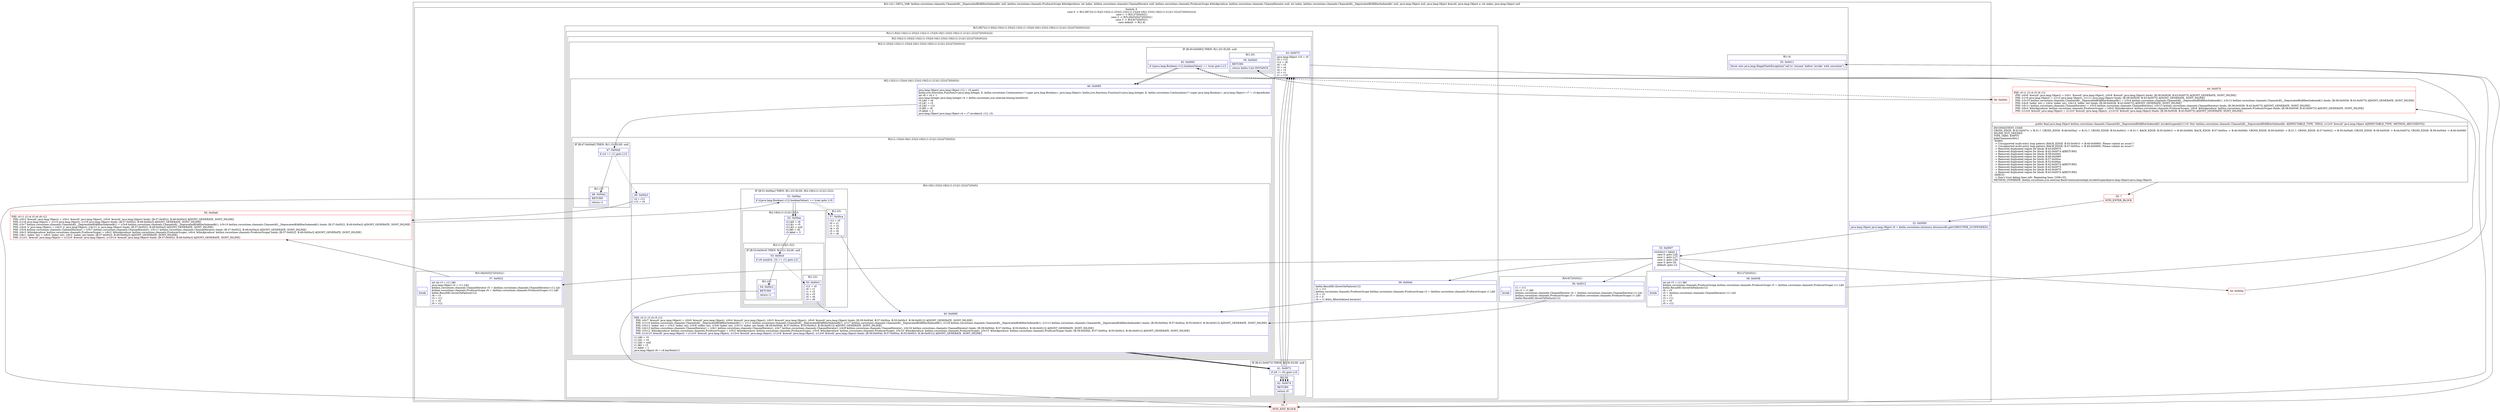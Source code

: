 digraph "CFG forkotlinx.coroutines.channels.ChannelsKt__DeprecatedKt$filterIndexed$1.invokeSuspend(Ljava\/lang\/Object;)Ljava\/lang\/Object;" {
subgraph cluster_Region_391697679 {
label = "R(2:1|2) | DECL_VAR: kotlinx.coroutines.channels.ChannelsKt__DeprecatedKt$filterIndexed$1 null, kotlinx.coroutines.channels.ProducerScope $this$produce, int index, kotlinx.coroutines.channels.ChannelIterator null, kotlinx.coroutines.channels.ProducerScope $this$produce, kotlinx.coroutines.channels.ChannelIterator null, int index, kotlinx.coroutines.channels.ChannelsKt__DeprecatedKt$filterIndexed$1 null, java.lang.Object null, java.lang.Object $result, java.lang.Object e, int index, java.lang.Object null\l";
node [shape=record,color=blue];
Node_32 [shape=record,label="{32\:\ 0x0000|java.lang.Object java.lang.Object r0 = kotlin.coroutines.intrinsics.IntrinsicsKt.getCOROUTINE_SUSPENDED()\l}"];
subgraph cluster_SwitchRegion_1543870384 {
label = "Switch: 5
 case 0 -> R(3:28|7|(2:(1:9)|(2:10|(2:(1:25)|(2:13|(2:(1:15)|(4:16|(1:23)(2:19|(2:(1:21)|(1:22)))|7|(0)(0))))))))
 case 1 -> R(3:27|(0)(0)|1)
 case 2 -> R(5:26|(0)(0)|7|(0)(0)|1)
 case 3 -> R(4:6|7|(0)(0)|1)
 case default -> R(1:4)";
node [shape=record,color=blue];
Node_33 [shape=record,label="{33\:\ 0x0007|switch(r11.label) \{\l    case 0: goto L28;\l    case 1: goto L27;\l    case 2: goto L26;\l    case 3: goto L6;\l    default: goto L3;\l\}\l}"];
subgraph cluster_Region_349969643 {
label = "R(3:28|7|(2:(1:9)|(2:10|(2:(1:25)|(2:13|(2:(1:15)|(4:16|(1:23)(2:19|(2:(1:21)|(1:22)))|7|(0)(0))))))))";
node [shape=record,color=blue];
Node_39 [shape=record,label="{39\:\ 0x004d|kotlin.ResultKt.throwOnFailure(r12)\lr1 = r11\lkotlinx.coroutines.channels.ProducerScope kotlinx.coroutines.channels.ProducerScope r3 = (kotlinx.coroutines.channels.ProducerScope) r1.L$0\lr5 = r3\lr3 = 0\lr4 = r1.$this_filterIndexed.iterator()\l}"];
Node_40 [shape=record,label="{40\:\ 0x0060|PHI: r0 r1 r3 r4 r5 r12 \l  PHI: (r0v7 '$result' java.lang.Object) = (r0v0 '$result' java.lang.Object), (r0v4 '$result' java.lang.Object), (r0v5 '$result' java.lang.Object), (r0v0 '$result' java.lang.Object) binds: [B:39:0x004d, B:57:0x00ca, B:55:0x00c3, B:36:0x0012] A[DONT_GENERATE, DONT_INLINE]\l  PHI: (r1v10 kotlinx.coroutines.channels.ChannelsKt__DeprecatedKt$filterIndexed$1) = (r1v1 kotlinx.coroutines.channels.ChannelsKt__DeprecatedKt$filterIndexed$1), (r1v7 kotlinx.coroutines.channels.ChannelsKt__DeprecatedKt$filterIndexed$1), (r1v8 kotlinx.coroutines.channels.ChannelsKt__DeprecatedKt$filterIndexed$1), (r1v12 kotlinx.coroutines.channels.ChannelsKt__DeprecatedKt$filterIndexed$1) binds: [B:39:0x004d, B:57:0x00ca, B:55:0x00c3, B:36:0x0012] A[DONT_GENERATE, DONT_INLINE]\l  PHI: (r3v11 'index' int) = (r3v2 'index' int), (r3v8 'index' int), (r3v9 'index' int), (r3v13 'index' int) binds: [B:39:0x004d, B:57:0x00ca, B:55:0x00c3, B:36:0x0012] A[DONT_GENERATE, DONT_INLINE]\l  PHI: (r4v13 kotlinx.coroutines.channels.ChannelIterator) = (r4v1 kotlinx.coroutines.channels.ChannelIterator), (r4v7 kotlinx.coroutines.channels.ChannelIterator), (r4v8 kotlinx.coroutines.channels.ChannelIterator), (r4v16 kotlinx.coroutines.channels.ChannelIterator) binds: [B:39:0x004d, B:57:0x00ca, B:55:0x00c3, B:36:0x0012] A[DONT_GENERATE, DONT_INLINE]\l  PHI: (r5v12 '$this$produce' kotlinx.coroutines.channels.ProducerScope) = (r5v2 '$this$produce' kotlinx.coroutines.channels.ProducerScope), (r5v9 '$this$produce' kotlinx.coroutines.channels.ProducerScope), (r5v10 '$this$produce' kotlinx.coroutines.channels.ProducerScope), (r5v15 '$this$produce' kotlinx.coroutines.channels.ProducerScope) binds: [B:39:0x004d, B:57:0x00ca, B:55:0x00c3, B:36:0x0012] A[DONT_GENERATE, DONT_INLINE]\l  PHI: (r12v15 '$result' java.lang.Object) = (r12v0 '$result' java.lang.Object), (r12v4 '$result' java.lang.Object), (r12v8 '$result' java.lang.Object), (r12v0 '$result' java.lang.Object) binds: [B:39:0x004d, B:57:0x00ca, B:55:0x00c3, B:36:0x0012] A[DONT_GENERATE, DONT_INLINE]\l|r1.L$0 = r5\lr1.L$1 = r4\lr1.L$2 = null\lr1.I$0 = r3\lr1.label = 1\ljava.lang.Object r6 = r4.hasNext(r1)\l}"];
subgraph cluster_Region_1788860317 {
label = "R(2:(1:9)|(2:10|(2:(1:25)|(2:13|(2:(1:15)|(4:16|(1:23)(2:19|(2:(1:21)|(1:22)))|7|(0)(0)))))))";
node [shape=record,color=blue];
subgraph cluster_IfRegion_1950457473 {
label = "IF [B:41:0x0072] THEN: R(1:9) ELSE: null";
node [shape=record,color=blue];
Node_41 [shape=record,label="{41\:\ 0x0072|if (r6 != r0) goto L10\l}"];
subgraph cluster_Region_2124282524 {
label = "R(1:9)";
node [shape=record,color=blue];
Node_42 [shape=record,label="{42\:\ 0x0074|RETURN\l|return r0\l}"];
}
}
subgraph cluster_Region_200960530 {
label = "R(2:10|(2:(1:25)|(2:13|(2:(1:15)|(4:16|(1:23)(2:19|(2:(1:21)|(1:22)))|7|(0)(0))))))";
node [shape=record,color=blue];
Node_43 [shape=record,label="{43\:\ 0x0075|java.lang.Object r10 = r0\lr0 = r12\lr12 = r6\lr6 = r5\lr5 = r4\lr4 = r3\lr3 = r1\lr1 = r10\l}"];
subgraph cluster_Region_641760325 {
label = "R(2:(1:25)|(2:13|(2:(1:15)|(4:16|(1:23)(2:19|(2:(1:21)|(1:22)))|7|(0)(0)))))";
node [shape=record,color=blue];
subgraph cluster_IfRegion_1428461305 {
label = "IF [B:45:0x0083] THEN: R(1:25) ELSE: null";
node [shape=record,color=blue];
Node_45 [shape=record,label="{45\:\ 0x0083|if (((java.lang.Boolean) r12).booleanValue() == true) goto L13\l}"];
subgraph cluster_Region_627844090 {
label = "R(1:25)";
node [shape=record,color=blue];
Node_59 [shape=record,label="{59\:\ 0x00d3|RETURN\l|return kotlin.Unit.INSTANCE\l}"];
}
}
subgraph cluster_Region_989934522 {
label = "R(2:13|(2:(1:15)|(4:16|(1:23)(2:19|(2:(1:21)|(1:22)))|7|(0)(0))))";
node [shape=record,color=blue];
Node_46 [shape=record,label="{46\:\ 0x0085|java.lang.Object java.lang.Object r12 = r5.next()\lkotlin.jvm.functions.Function3\<java.lang.Integer, E, kotlin.coroutines.Continuation\<? super java.lang.Boolean\>, java.lang.Object\> kotlin.jvm.functions.Function3\<java.lang.Integer, E, kotlin.coroutines.Continuation\<? super java.lang.Boolean\>, java.lang.Object\> r7 = r3.$predicate\lint r8 = r4 + 1\ljava.lang.Integer java.lang.Integer r4 = kotlin.coroutines.jvm.internal.boxing.boxInt(r4)\lr3.L$0 = r6\lr3.L$1 = r5\lr3.L$2 = r12\lr3.I$0 = r8\lr3.label = 2\ljava.lang.Object java.lang.Object r4 = r7.invoke(r4, r12, r3)\l}"];
subgraph cluster_Region_836451317 {
label = "R(2:(1:15)|(4:16|(1:23)(2:19|(2:(1:21)|(1:22)))|7|(0)(0)))";
node [shape=record,color=blue];
subgraph cluster_IfRegion_1338923893 {
label = "IF [B:47:0x00a0] THEN: R(1:15) ELSE: null";
node [shape=record,color=blue];
Node_47 [shape=record,label="{47\:\ 0x00a0|if (r4 == r1) goto L15\l}"];
subgraph cluster_Region_350018527 {
label = "R(1:15)";
node [shape=record,color=blue];
Node_48 [shape=record,label="{48\:\ 0x00a2|RETURN\l|return r1\l}"];
}
}
subgraph cluster_Region_87905518 {
label = "R(4:16|(1:23)(2:19|(2:(1:21)|(1:22)))|7|(0)(0))";
node [shape=record,color=blue];
Node_49 [shape=record,label="{49\:\ 0x00a3|r4 = r12\lr12 = r4\l}"];
subgraph cluster_IfRegion_1706956003 {
label = "IF [B:51:0x00ac] THEN: R(1:23) ELSE: R(2:19|(2:(1:21)|(1:22)))";
node [shape=record,color=blue];
Node_51 [shape=record,label="{51\:\ 0x00ac|if (((java.lang.Boolean) r12).booleanValue() == true) goto L19\l}"];
subgraph cluster_Region_1359523983 {
label = "R(1:23)";
node [shape=record,color=blue];
Node_57 [shape=record,label="{57\:\ 0x00ca|r12 = r0\lr0 = r1\lr1 = r3\lr4 = r5\lr5 = r6\lr3 = r8\l}"];
}
subgraph cluster_Region_562661469 {
label = "R(2:19|(2:(1:21)|(1:22)))";
node [shape=record,color=blue];
Node_52 [shape=record,label="{52\:\ 0x00ae|r3.L$0 = r6\lr3.L$1 = r5\lr3.L$2 = null\lr3.I$0 = r8\lr3.label = 3\l}"];
subgraph cluster_Region_1239747338 {
label = "R(2:(1:21)|(1:22))";
node [shape=record,color=blue];
subgraph cluster_IfRegion_991245258 {
label = "IF [B:53:0x00c0] THEN: R(1:21) ELSE: null";
node [shape=record,color=blue];
Node_53 [shape=record,label="{53\:\ 0x00c0|if (r6.send(r4, r3) == r1) goto L21\l}"];
subgraph cluster_Region_773398855 {
label = "R(1:21)";
node [shape=record,color=blue];
Node_54 [shape=record,label="{54\:\ 0x00c2|RETURN\l|return r1\l}"];
}
}
subgraph cluster_Region_359916729 {
label = "R(1:22)";
node [shape=record,color=blue];
Node_55 [shape=record,label="{55\:\ 0x00c3|r12 = r0\lr0 = r1\lr1 = r3\lr4 = r5\lr5 = r6\lr3 = r8\l}"];
}
}
}
}
Node_40 [shape=record,label="{40\:\ 0x0060|PHI: r0 r1 r3 r4 r5 r12 \l  PHI: (r0v7 '$result' java.lang.Object) = (r0v0 '$result' java.lang.Object), (r0v4 '$result' java.lang.Object), (r0v5 '$result' java.lang.Object), (r0v0 '$result' java.lang.Object) binds: [B:39:0x004d, B:57:0x00ca, B:55:0x00c3, B:36:0x0012] A[DONT_GENERATE, DONT_INLINE]\l  PHI: (r1v10 kotlinx.coroutines.channels.ChannelsKt__DeprecatedKt$filterIndexed$1) = (r1v1 kotlinx.coroutines.channels.ChannelsKt__DeprecatedKt$filterIndexed$1), (r1v7 kotlinx.coroutines.channels.ChannelsKt__DeprecatedKt$filterIndexed$1), (r1v8 kotlinx.coroutines.channels.ChannelsKt__DeprecatedKt$filterIndexed$1), (r1v12 kotlinx.coroutines.channels.ChannelsKt__DeprecatedKt$filterIndexed$1) binds: [B:39:0x004d, B:57:0x00ca, B:55:0x00c3, B:36:0x0012] A[DONT_GENERATE, DONT_INLINE]\l  PHI: (r3v11 'index' int) = (r3v2 'index' int), (r3v8 'index' int), (r3v9 'index' int), (r3v13 'index' int) binds: [B:39:0x004d, B:57:0x00ca, B:55:0x00c3, B:36:0x0012] A[DONT_GENERATE, DONT_INLINE]\l  PHI: (r4v13 kotlinx.coroutines.channels.ChannelIterator) = (r4v1 kotlinx.coroutines.channels.ChannelIterator), (r4v7 kotlinx.coroutines.channels.ChannelIterator), (r4v8 kotlinx.coroutines.channels.ChannelIterator), (r4v16 kotlinx.coroutines.channels.ChannelIterator) binds: [B:39:0x004d, B:57:0x00ca, B:55:0x00c3, B:36:0x0012] A[DONT_GENERATE, DONT_INLINE]\l  PHI: (r5v12 '$this$produce' kotlinx.coroutines.channels.ProducerScope) = (r5v2 '$this$produce' kotlinx.coroutines.channels.ProducerScope), (r5v9 '$this$produce' kotlinx.coroutines.channels.ProducerScope), (r5v10 '$this$produce' kotlinx.coroutines.channels.ProducerScope), (r5v15 '$this$produce' kotlinx.coroutines.channels.ProducerScope) binds: [B:39:0x004d, B:57:0x00ca, B:55:0x00c3, B:36:0x0012] A[DONT_GENERATE, DONT_INLINE]\l  PHI: (r12v15 '$result' java.lang.Object) = (r12v0 '$result' java.lang.Object), (r12v4 '$result' java.lang.Object), (r12v8 '$result' java.lang.Object), (r12v0 '$result' java.lang.Object) binds: [B:39:0x004d, B:57:0x00ca, B:55:0x00c3, B:36:0x0012] A[DONT_GENERATE, DONT_INLINE]\l|r1.L$0 = r5\lr1.L$1 = r4\lr1.L$2 = null\lr1.I$0 = r3\lr1.label = 1\ljava.lang.Object r6 = r4.hasNext(r1)\l}"];
subgraph cluster_IfRegion_633023006 {
label = "IF [B:41:0x0072] THEN: R(0) ELSE: R(0)";
node [shape=record,color=blue];
Node_41 [shape=record,label="{41\:\ 0x0072|if (r6 != r0) goto L10\l}"];
subgraph cluster_Region_1128239033 {
label = "R(0)";
node [shape=record,color=blue];
}
subgraph cluster_Region_576942479 {
label = "R(0)";
node [shape=record,color=blue];
}
}
}
}
}
}
}
}
}
subgraph cluster_Region_838372688 {
label = "R(3:27|(0)(0)|1)";
node [shape=record,color=blue];
Node_38 [shape=record,label="{38\:\ 0x0038|int int r3 = r11.I$0\lkotlinx.coroutines.channels.ProducerScope kotlinx.coroutines.channels.ProducerScope r5 = (kotlinx.coroutines.channels.ProducerScope) r11.L$0\lkotlin.ResultKt.throwOnFailure(r12)\lr6 = r5\lr5 = (kotlinx.coroutines.channels.ChannelIterator) r11.L$1\lr4 = r3\lr3 = r11\lr1 = r0\lr0 = r12\l}"];
subgraph cluster_IfRegion_813342058 {
label = "IF [B:45:0x0083] THEN: R(0) ELSE: R(0)";
node [shape=record,color=blue];
Node_45 [shape=record,label="{45\:\ 0x0083|if (((java.lang.Boolean) r12).booleanValue() == true) goto L13\l}"];
subgraph cluster_Region_1468956987 {
label = "R(0)";
node [shape=record,color=blue];
}
subgraph cluster_Region_1760792116 {
label = "R(0)";
node [shape=record,color=blue];
}
}
Node_InsnContainer_1361405356 [shape=record,label="{|break\l}"];
}
subgraph cluster_Region_1616500429 {
label = "R(5:26|(0)(0)|7|(0)(0)|1)";
node [shape=record,color=blue];
Node_37 [shape=record,label="{37\:\ 0x0022|int int r3 = r11.I$0\ljava.lang.Object r4 = r11.L$2\lkotlinx.coroutines.channels.ChannelIterator r5 = (kotlinx.coroutines.channels.ChannelIterator) r11.L$1\lkotlinx.coroutines.channels.ProducerScope r6 = (kotlinx.coroutines.channels.ProducerScope) r11.L$0\lkotlin.ResultKt.throwOnFailure(r12)\lr8 = r3\lr3 = r11\lr1 = r0\lr0 = r12\l}"];
subgraph cluster_IfRegion_902837039 {
label = "IF [B:51:0x00ac] THEN: R(0) ELSE: R(0)";
node [shape=record,color=blue];
Node_51 [shape=record,label="{51\:\ 0x00ac|if (((java.lang.Boolean) r12).booleanValue() == true) goto L19\l}"];
subgraph cluster_Region_376761335 {
label = "R(0)";
node [shape=record,color=blue];
}
subgraph cluster_Region_1644315939 {
label = "R(0)";
node [shape=record,color=blue];
}
}
Node_40 [shape=record,label="{40\:\ 0x0060|PHI: r0 r1 r3 r4 r5 r12 \l  PHI: (r0v7 '$result' java.lang.Object) = (r0v0 '$result' java.lang.Object), (r0v4 '$result' java.lang.Object), (r0v5 '$result' java.lang.Object), (r0v0 '$result' java.lang.Object) binds: [B:39:0x004d, B:57:0x00ca, B:55:0x00c3, B:36:0x0012] A[DONT_GENERATE, DONT_INLINE]\l  PHI: (r1v10 kotlinx.coroutines.channels.ChannelsKt__DeprecatedKt$filterIndexed$1) = (r1v1 kotlinx.coroutines.channels.ChannelsKt__DeprecatedKt$filterIndexed$1), (r1v7 kotlinx.coroutines.channels.ChannelsKt__DeprecatedKt$filterIndexed$1), (r1v8 kotlinx.coroutines.channels.ChannelsKt__DeprecatedKt$filterIndexed$1), (r1v12 kotlinx.coroutines.channels.ChannelsKt__DeprecatedKt$filterIndexed$1) binds: [B:39:0x004d, B:57:0x00ca, B:55:0x00c3, B:36:0x0012] A[DONT_GENERATE, DONT_INLINE]\l  PHI: (r3v11 'index' int) = (r3v2 'index' int), (r3v8 'index' int), (r3v9 'index' int), (r3v13 'index' int) binds: [B:39:0x004d, B:57:0x00ca, B:55:0x00c3, B:36:0x0012] A[DONT_GENERATE, DONT_INLINE]\l  PHI: (r4v13 kotlinx.coroutines.channels.ChannelIterator) = (r4v1 kotlinx.coroutines.channels.ChannelIterator), (r4v7 kotlinx.coroutines.channels.ChannelIterator), (r4v8 kotlinx.coroutines.channels.ChannelIterator), (r4v16 kotlinx.coroutines.channels.ChannelIterator) binds: [B:39:0x004d, B:57:0x00ca, B:55:0x00c3, B:36:0x0012] A[DONT_GENERATE, DONT_INLINE]\l  PHI: (r5v12 '$this$produce' kotlinx.coroutines.channels.ProducerScope) = (r5v2 '$this$produce' kotlinx.coroutines.channels.ProducerScope), (r5v9 '$this$produce' kotlinx.coroutines.channels.ProducerScope), (r5v10 '$this$produce' kotlinx.coroutines.channels.ProducerScope), (r5v15 '$this$produce' kotlinx.coroutines.channels.ProducerScope) binds: [B:39:0x004d, B:57:0x00ca, B:55:0x00c3, B:36:0x0012] A[DONT_GENERATE, DONT_INLINE]\l  PHI: (r12v15 '$result' java.lang.Object) = (r12v0 '$result' java.lang.Object), (r12v4 '$result' java.lang.Object), (r12v8 '$result' java.lang.Object), (r12v0 '$result' java.lang.Object) binds: [B:39:0x004d, B:57:0x00ca, B:55:0x00c3, B:36:0x0012] A[DONT_GENERATE, DONT_INLINE]\l|r1.L$0 = r5\lr1.L$1 = r4\lr1.L$2 = null\lr1.I$0 = r3\lr1.label = 1\ljava.lang.Object r6 = r4.hasNext(r1)\l}"];
subgraph cluster_IfRegion_1576406462 {
label = "IF [B:41:0x0072] THEN: R(0) ELSE: R(0)";
node [shape=record,color=blue];
Node_41 [shape=record,label="{41\:\ 0x0072|if (r6 != r0) goto L10\l}"];
subgraph cluster_Region_410014922 {
label = "R(0)";
node [shape=record,color=blue];
}
subgraph cluster_Region_747455904 {
label = "R(0)";
node [shape=record,color=blue];
}
}
Node_InsnContainer_488061077 [shape=record,label="{|break\l}"];
}
subgraph cluster_Region_1758146484 {
label = "R(4:6|7|(0)(0)|1)";
node [shape=record,color=blue];
Node_36 [shape=record,label="{36\:\ 0x0012|r1 = r11\lint r3 = r1.I$0\lkotlinx.coroutines.channels.ChannelIterator r4 = (kotlinx.coroutines.channels.ChannelIterator) r1.L$1\lkotlinx.coroutines.channels.ProducerScope r5 = (kotlinx.coroutines.channels.ProducerScope) r1.L$0\lkotlin.ResultKt.throwOnFailure(r12)\l}"];
Node_40 [shape=record,label="{40\:\ 0x0060|PHI: r0 r1 r3 r4 r5 r12 \l  PHI: (r0v7 '$result' java.lang.Object) = (r0v0 '$result' java.lang.Object), (r0v4 '$result' java.lang.Object), (r0v5 '$result' java.lang.Object), (r0v0 '$result' java.lang.Object) binds: [B:39:0x004d, B:57:0x00ca, B:55:0x00c3, B:36:0x0012] A[DONT_GENERATE, DONT_INLINE]\l  PHI: (r1v10 kotlinx.coroutines.channels.ChannelsKt__DeprecatedKt$filterIndexed$1) = (r1v1 kotlinx.coroutines.channels.ChannelsKt__DeprecatedKt$filterIndexed$1), (r1v7 kotlinx.coroutines.channels.ChannelsKt__DeprecatedKt$filterIndexed$1), (r1v8 kotlinx.coroutines.channels.ChannelsKt__DeprecatedKt$filterIndexed$1), (r1v12 kotlinx.coroutines.channels.ChannelsKt__DeprecatedKt$filterIndexed$1) binds: [B:39:0x004d, B:57:0x00ca, B:55:0x00c3, B:36:0x0012] A[DONT_GENERATE, DONT_INLINE]\l  PHI: (r3v11 'index' int) = (r3v2 'index' int), (r3v8 'index' int), (r3v9 'index' int), (r3v13 'index' int) binds: [B:39:0x004d, B:57:0x00ca, B:55:0x00c3, B:36:0x0012] A[DONT_GENERATE, DONT_INLINE]\l  PHI: (r4v13 kotlinx.coroutines.channels.ChannelIterator) = (r4v1 kotlinx.coroutines.channels.ChannelIterator), (r4v7 kotlinx.coroutines.channels.ChannelIterator), (r4v8 kotlinx.coroutines.channels.ChannelIterator), (r4v16 kotlinx.coroutines.channels.ChannelIterator) binds: [B:39:0x004d, B:57:0x00ca, B:55:0x00c3, B:36:0x0012] A[DONT_GENERATE, DONT_INLINE]\l  PHI: (r5v12 '$this$produce' kotlinx.coroutines.channels.ProducerScope) = (r5v2 '$this$produce' kotlinx.coroutines.channels.ProducerScope), (r5v9 '$this$produce' kotlinx.coroutines.channels.ProducerScope), (r5v10 '$this$produce' kotlinx.coroutines.channels.ProducerScope), (r5v15 '$this$produce' kotlinx.coroutines.channels.ProducerScope) binds: [B:39:0x004d, B:57:0x00ca, B:55:0x00c3, B:36:0x0012] A[DONT_GENERATE, DONT_INLINE]\l  PHI: (r12v15 '$result' java.lang.Object) = (r12v0 '$result' java.lang.Object), (r12v4 '$result' java.lang.Object), (r12v8 '$result' java.lang.Object), (r12v0 '$result' java.lang.Object) binds: [B:39:0x004d, B:57:0x00ca, B:55:0x00c3, B:36:0x0012] A[DONT_GENERATE, DONT_INLINE]\l|r1.L$0 = r5\lr1.L$1 = r4\lr1.L$2 = null\lr1.I$0 = r3\lr1.label = 1\ljava.lang.Object r6 = r4.hasNext(r1)\l}"];
subgraph cluster_IfRegion_1278100870 {
label = "IF [B:41:0x0072] THEN: R(0) ELSE: R(0)";
node [shape=record,color=blue];
Node_41 [shape=record,label="{41\:\ 0x0072|if (r6 != r0) goto L10\l}"];
subgraph cluster_Region_1842109769 {
label = "R(0)";
node [shape=record,color=blue];
}
subgraph cluster_Region_1996522046 {
label = "R(0)";
node [shape=record,color=blue];
}
}
Node_InsnContainer_837183803 [shape=record,label="{|break\l}"];
}
subgraph cluster_Region_353446914 {
label = "R(1:4)";
node [shape=record,color=blue];
Node_35 [shape=record,label="{35\:\ 0x0011|throw new java.lang.IllegalStateException(\"call to 'resume' before 'invoke' with coroutine\")\l}"];
}
}
}
Node_30 [shape=record,color=red,label="{30\:\ ?|MTH_ENTER_BLOCK\l}"];
Node_34 [shape=record,color=red,label="{34\:\ 0x000a}"];
Node_31 [shape=record,color=red,label="{31\:\ ?|MTH_EXIT_BLOCK\l}"];
Node_44 [shape=record,color=red,label="{44\:\ 0x007d|PHI: r0 r1 r3 r4 r5 r6 r12 \l  PHI: (r0v6 '$result' java.lang.Object) = (r0v1 '$result' java.lang.Object), (r0v8 '$result' java.lang.Object) binds: [B:38:0x0038, B:43:0x0075] A[DONT_GENERATE, DONT_INLINE]\l  PHI: (r1v9 java.lang.Object) = (r1v3 java.lang.Object), (r1v11 java.lang.Object) binds: [B:38:0x0038, B:43:0x0075] A[DONT_GENERATE, DONT_INLINE]\l  PHI: (r3v10 kotlinx.coroutines.channels.ChannelsKt__DeprecatedKt$filterIndexed$1) = (r3v4 kotlinx.coroutines.channels.ChannelsKt__DeprecatedKt$filterIndexed$1), (r3v12 kotlinx.coroutines.channels.ChannelsKt__DeprecatedKt$filterIndexed$1) binds: [B:38:0x0038, B:43:0x0075] A[DONT_GENERATE, DONT_INLINE]\l  PHI: (r4v9 'index' int) = (r4v4 'index' int), (r4v14 'index' int) binds: [B:38:0x0038, B:43:0x0075] A[DONT_GENERATE, DONT_INLINE]\l  PHI: (r5v11 kotlinx.coroutines.channels.ChannelIterator) = (r5v5 kotlinx.coroutines.channels.ChannelIterator), (r5v13 kotlinx.coroutines.channels.ChannelIterator) binds: [B:38:0x0038, B:43:0x0075] A[DONT_GENERATE, DONT_INLINE]\l  PHI: (r6v4 '$this$produce' kotlinx.coroutines.channels.ProducerScope) = (r6v0 '$this$produce' kotlinx.coroutines.channels.ProducerScope), (r6v8 '$this$produce' kotlinx.coroutines.channels.ProducerScope) binds: [B:38:0x0038, B:43:0x0075] A[DONT_GENERATE, DONT_INLINE]\l  PHI: (r12v9 '$result' java.lang.Object) = (r12v0 '$result' java.lang.Object), (r12v16 '$result' java.lang.Object) binds: [B:38:0x0038, B:43:0x0075] A[DONT_GENERATE, DONT_INLINE]\l}"];
Node_50 [shape=record,color=red,label="{50\:\ 0x00a6|PHI: r0 r1 r3 r4 r5 r6 r8 r12 \l  PHI: (r0v3 '$result' java.lang.Object) = (r0v2 '$result' java.lang.Object), (r0v6 '$result' java.lang.Object) binds: [B:37:0x0022, B:49:0x00a3] A[DONT_GENERATE, DONT_INLINE]\l  PHI: (r1v6 java.lang.Object) = (r1v5 java.lang.Object), (r1v9 java.lang.Object) binds: [B:37:0x0022, B:49:0x00a3] A[DONT_GENERATE, DONT_INLINE]\l  PHI: (r3v7 kotlinx.coroutines.channels.ChannelsKt__DeprecatedKt$filterIndexed$1) = (r3v6 kotlinx.coroutines.channels.ChannelsKt__DeprecatedKt$filterIndexed$1), (r3v10 kotlinx.coroutines.channels.ChannelsKt__DeprecatedKt$filterIndexed$1) binds: [B:37:0x0022, B:49:0x00a3] A[DONT_GENERATE, DONT_INLINE]\l  PHI: (r4v6 'e' java.lang.Object) = (r4v5 'e' java.lang.Object), (r4v12 'e' java.lang.Object) binds: [B:37:0x0022, B:49:0x00a3] A[DONT_GENERATE, DONT_INLINE]\l  PHI: (r5v8 kotlinx.coroutines.channels.ChannelIterator) = (r5v7 kotlinx.coroutines.channels.ChannelIterator), (r5v11 kotlinx.coroutines.channels.ChannelIterator) binds: [B:37:0x0022, B:49:0x00a3] A[DONT_GENERATE, DONT_INLINE]\l  PHI: (r6v3 '$this$produce' kotlinx.coroutines.channels.ProducerScope) = (r6v2 '$this$produce' kotlinx.coroutines.channels.ProducerScope), (r6v4 '$this$produce' kotlinx.coroutines.channels.ProducerScope) binds: [B:37:0x0022, B:49:0x00a3] A[DONT_GENERATE, DONT_INLINE]\l  PHI: (r8v1 'index' int) = (r8v0 'index' int), (r8v2 'index' int) binds: [B:37:0x0022, B:49:0x00a3] A[DONT_GENERATE, DONT_INLINE]\l  PHI: (r12v1 '$result' java.lang.Object) = (r12v0 '$result' java.lang.Object), (r12v14 '$result' java.lang.Object) binds: [B:37:0x0022, B:49:0x00a3] A[DONT_GENERATE, DONT_INLINE]\l}"];
Node_58 [shape=record,color=red,label="{58\:\ 0x00d1}"];
MethodNode[shape=record,label="{public final java.lang.Object kotlinx.coroutines.channels.ChannelsKt__DeprecatedKt$filterIndexed$1.invokeSuspend((r11v0 'this' kotlinx.coroutines.channels.ChannelsKt__DeprecatedKt$filterIndexed$1 A[IMMUTABLE_TYPE, THIS]), (r12v0 '$result' java.lang.Object A[IMMUTABLE_TYPE, METHOD_ARGUMENT]))  | INCONSISTENT_CODE\lCROSS_EDGE: B:42:0x0074 \-\> B:31:?, CROSS_EDGE: B:48:0x00a2 \-\> B:31:?, CROSS_EDGE: B:54:0x00c2 \-\> B:31:?, BACK_EDGE: B:55:0x00c3 \-\> B:40:0x0060, BACK_EDGE: B:57:0x00ca \-\> B:40:0x0060, CROSS_EDGE: B:59:0x00d3 \-\> B:31:?, CROSS_EDGE: B:37:0x0022 \-\> B:50:0x00a6, CROSS_EDGE: B:38:0x0038 \-\> B:44:0x007d, CROSS_EDGE: B:39:0x004d \-\> B:40:0x0060\lINLINE_NOT_NEEDED\lTYPE_VARS: EMPTY\lJadxCommentsAttr\{\l WARN: \l \-\> Unsupported multi\-entry loop pattern (BACK_EDGE: B:55:0x00c3 \-\> B:40:0x0060). Please submit an issue!!!\l \-\> Unsupported multi\-entry loop pattern (BACK_EDGE: B:57:0x00ca \-\> B:40:0x0060). Please submit an issue!!!\l \-\> Removed duplicated region for block: B:43:0x0075 \l \-\> Removed duplicated region for block: B:42:0x0074 A[RETURN]\l \-\> Removed duplicated region for block: B:58:0x00d1 \l \-\> Removed duplicated region for block: B:46:0x0085 \l \-\> Removed duplicated region for block: B:57:0x00ca \l \-\> Removed duplicated region for block: B:52:0x00ae \l \-\> Removed duplicated region for block: B:42:0x0074 A[RETURN]\l \-\> Removed duplicated region for block: B:43:0x0075 \l \-\> Removed duplicated region for block: B:43:0x0075 \l \-\> Removed duplicated region for block: B:42:0x0074 A[RETURN]\l DEBUG: \l \-\> Don't trust debug lines info. Repeating lines: [209=5]\}\lMETHOD_OVERRIDE: [kotlin.coroutines.jvm.internal.BaseContinuationImpl.invokeSuspend(java.lang.Object):java.lang.Object]\l}"];
MethodNode -> Node_30;Node_32 -> Node_33;
Node_33 -> Node_34;
Node_33 -> Node_36;
Node_33 -> Node_37;
Node_33 -> Node_38;
Node_33 -> Node_39;
Node_39 -> Node_40;
Node_40 -> Node_41;
Node_41 -> Node_42[style=dashed];
Node_41 -> Node_43;
Node_42 -> Node_31;
Node_43 -> Node_44;
Node_45 -> Node_46;
Node_45 -> Node_58[style=dashed];
Node_59 -> Node_31;
Node_46 -> Node_47;
Node_47 -> Node_48;
Node_47 -> Node_49[style=dashed];
Node_48 -> Node_31;
Node_49 -> Node_50;
Node_51 -> Node_52;
Node_51 -> Node_57[style=dashed];
Node_57 -> Node_40;
Node_52 -> Node_53;
Node_53 -> Node_54;
Node_53 -> Node_55[style=dashed];
Node_54 -> Node_31;
Node_55 -> Node_40;
Node_40 -> Node_41;
Node_41 -> Node_42[style=dashed];
Node_41 -> Node_43;
Node_38 -> Node_44;
Node_45 -> Node_46;
Node_45 -> Node_58[style=dashed];
Node_37 -> Node_50;
Node_51 -> Node_52;
Node_51 -> Node_57[style=dashed];
Node_40 -> Node_41;
Node_41 -> Node_42[style=dashed];
Node_41 -> Node_43;
Node_36 -> Node_40;
Node_40 -> Node_41;
Node_41 -> Node_42[style=dashed];
Node_41 -> Node_43;
Node_35 -> Node_31;
Node_30 -> Node_32;
Node_34 -> Node_35;
Node_44 -> Node_45;
Node_50 -> Node_51;
Node_58 -> Node_59;
}

